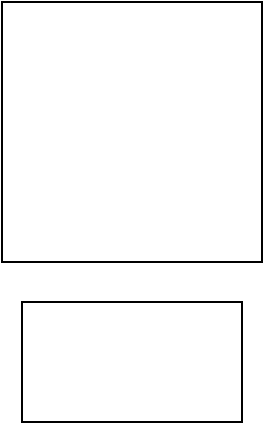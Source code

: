 <mxfile version="13.8.0" type="github">
  <diagram id="2QYF9lV_9D6TMt5MCumY" name="Page-1">
    <mxGraphModel dx="868" dy="460" grid="1" gridSize="10" guides="1" tooltips="1" connect="1" arrows="1" fold="1" page="1" pageScale="1" pageWidth="827" pageHeight="1169" math="0" shadow="0">
      <root>
        <mxCell id="0" />
        <mxCell id="1" parent="0" />
        <mxCell id="F4blE_Yy7qDVS4yapiOf-1" value="" style="whiteSpace=wrap;html=1;aspect=fixed;" vertex="1" parent="1">
          <mxGeometry x="20" y="10" width="130" height="130" as="geometry" />
        </mxCell>
        <mxCell id="F4blE_Yy7qDVS4yapiOf-2" value="" style="rounded=0;whiteSpace=wrap;html=1;" vertex="1" parent="1">
          <mxGeometry x="30" y="160" width="110" height="60" as="geometry" />
        </mxCell>
      </root>
    </mxGraphModel>
  </diagram>
</mxfile>
